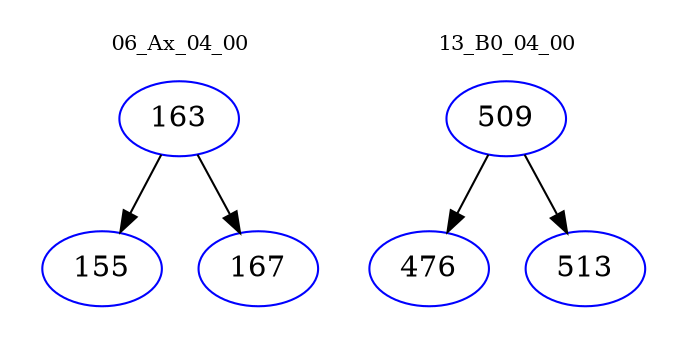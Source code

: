 digraph{
subgraph cluster_0 {
color = white
label = "06_Ax_04_00";
fontsize=10;
T0_163 [label="163", color="blue"]
T0_163 -> T0_155 [color="black"]
T0_155 [label="155", color="blue"]
T0_163 -> T0_167 [color="black"]
T0_167 [label="167", color="blue"]
}
subgraph cluster_1 {
color = white
label = "13_B0_04_00";
fontsize=10;
T1_509 [label="509", color="blue"]
T1_509 -> T1_476 [color="black"]
T1_476 [label="476", color="blue"]
T1_509 -> T1_513 [color="black"]
T1_513 [label="513", color="blue"]
}
}
